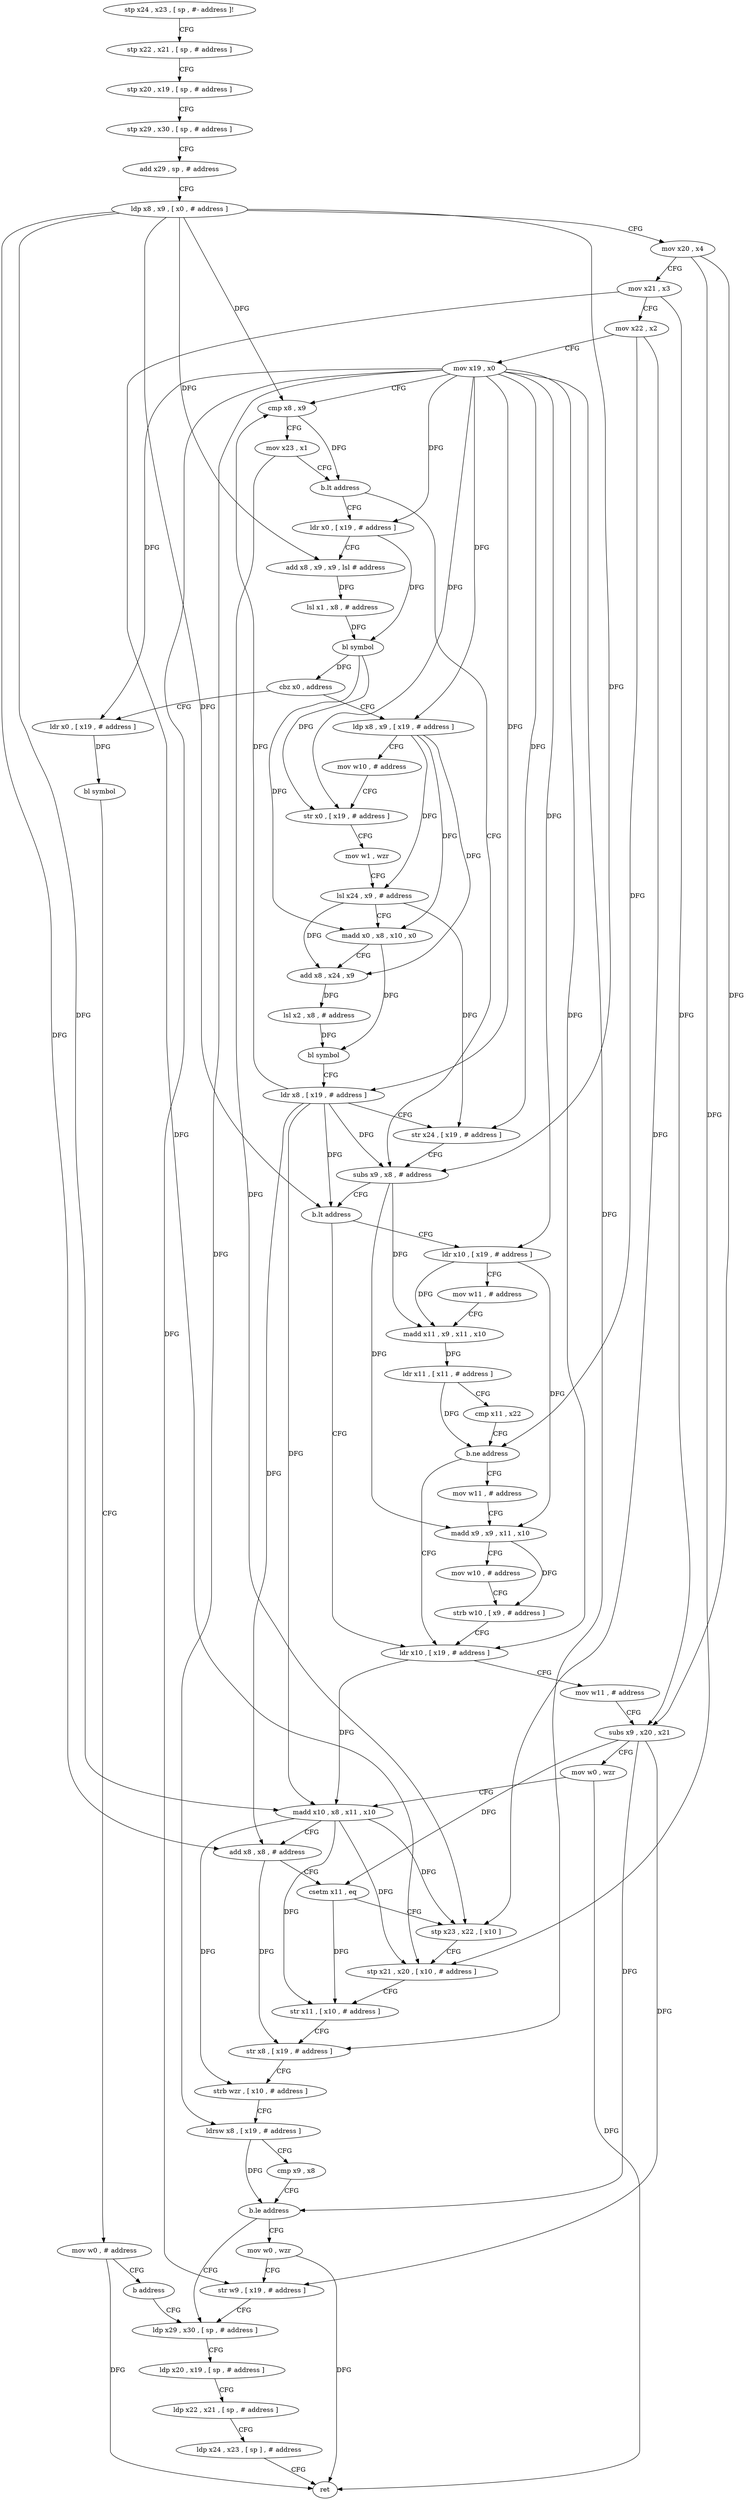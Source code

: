 digraph "func" {
"4252508" [label = "stp x24 , x23 , [ sp , #- address ]!" ]
"4252512" [label = "stp x22 , x21 , [ sp , # address ]" ]
"4252516" [label = "stp x20 , x19 , [ sp , # address ]" ]
"4252520" [label = "stp x29 , x30 , [ sp , # address ]" ]
"4252524" [label = "add x29 , sp , # address" ]
"4252528" [label = "ldp x8 , x9 , [ x0 , # address ]" ]
"4252532" [label = "mov x20 , x4" ]
"4252536" [label = "mov x21 , x3" ]
"4252540" [label = "mov x22 , x2" ]
"4252544" [label = "mov x19 , x0" ]
"4252548" [label = "cmp x8 , x9" ]
"4252552" [label = "mov x23 , x1" ]
"4252556" [label = "b.lt address" ]
"4252624" [label = "subs x9 , x8 , # address" ]
"4252560" [label = "ldr x0 , [ x19 , # address ]" ]
"4252628" [label = "b.lt address" ]
"4252672" [label = "ldr x10 , [ x19 , # address ]" ]
"4252632" [label = "ldr x10 , [ x19 , # address ]" ]
"4252564" [label = "add x8 , x9 , x9 , lsl # address" ]
"4252568" [label = "lsl x1 , x8 , # address" ]
"4252572" [label = "bl symbol" ]
"4252576" [label = "cbz x0 , address" ]
"4252760" [label = "ldr x0 , [ x19 , # address ]" ]
"4252580" [label = "ldp x8 , x9 , [ x19 , # address ]" ]
"4252676" [label = "mov w11 , # address" ]
"4252680" [label = "subs x9 , x20 , x21" ]
"4252684" [label = "mov w0 , wzr" ]
"4252688" [label = "madd x10 , x8 , x11 , x10" ]
"4252692" [label = "add x8 , x8 , # address" ]
"4252696" [label = "csetm x11 , eq" ]
"4252700" [label = "stp x23 , x22 , [ x10 ]" ]
"4252704" [label = "stp x21 , x20 , [ x10 , # address ]" ]
"4252708" [label = "str x11 , [ x10 , # address ]" ]
"4252712" [label = "str x8 , [ x19 , # address ]" ]
"4252716" [label = "strb wzr , [ x10 , # address ]" ]
"4252720" [label = "ldrsw x8 , [ x19 , # address ]" ]
"4252724" [label = "cmp x9 , x8" ]
"4252728" [label = "b.le address" ]
"4252740" [label = "ldp x29 , x30 , [ sp , # address ]" ]
"4252732" [label = "mov w0 , wzr" ]
"4252636" [label = "mov w11 , # address" ]
"4252640" [label = "madd x11 , x9 , x11 , x10" ]
"4252644" [label = "ldr x11 , [ x11 , # address ]" ]
"4252648" [label = "cmp x11 , x22" ]
"4252652" [label = "b.ne address" ]
"4252656" [label = "mov w11 , # address" ]
"4252764" [label = "bl symbol" ]
"4252768" [label = "mov w0 , # address" ]
"4252772" [label = "b address" ]
"4252584" [label = "mov w10 , # address" ]
"4252588" [label = "str x0 , [ x19 , # address ]" ]
"4252592" [label = "mov w1 , wzr" ]
"4252596" [label = "lsl x24 , x9 , # address" ]
"4252600" [label = "madd x0 , x8 , x10 , x0" ]
"4252604" [label = "add x8 , x24 , x9" ]
"4252608" [label = "lsl x2 , x8 , # address" ]
"4252612" [label = "bl symbol" ]
"4252616" [label = "ldr x8 , [ x19 , # address ]" ]
"4252620" [label = "str x24 , [ x19 , # address ]" ]
"4252744" [label = "ldp x20 , x19 , [ sp , # address ]" ]
"4252748" [label = "ldp x22 , x21 , [ sp , # address ]" ]
"4252752" [label = "ldp x24 , x23 , [ sp ] , # address" ]
"4252756" [label = "ret" ]
"4252736" [label = "str w9 , [ x19 , # address ]" ]
"4252660" [label = "madd x9 , x9 , x11 , x10" ]
"4252664" [label = "mov w10 , # address" ]
"4252668" [label = "strb w10 , [ x9 , # address ]" ]
"4252508" -> "4252512" [ label = "CFG" ]
"4252512" -> "4252516" [ label = "CFG" ]
"4252516" -> "4252520" [ label = "CFG" ]
"4252520" -> "4252524" [ label = "CFG" ]
"4252524" -> "4252528" [ label = "CFG" ]
"4252528" -> "4252532" [ label = "CFG" ]
"4252528" -> "4252548" [ label = "DFG" ]
"4252528" -> "4252624" [ label = "DFG" ]
"4252528" -> "4252628" [ label = "DFG" ]
"4252528" -> "4252688" [ label = "DFG" ]
"4252528" -> "4252692" [ label = "DFG" ]
"4252528" -> "4252564" [ label = "DFG" ]
"4252532" -> "4252536" [ label = "CFG" ]
"4252532" -> "4252680" [ label = "DFG" ]
"4252532" -> "4252704" [ label = "DFG" ]
"4252536" -> "4252540" [ label = "CFG" ]
"4252536" -> "4252680" [ label = "DFG" ]
"4252536" -> "4252704" [ label = "DFG" ]
"4252540" -> "4252544" [ label = "CFG" ]
"4252540" -> "4252652" [ label = "DFG" ]
"4252540" -> "4252700" [ label = "DFG" ]
"4252544" -> "4252548" [ label = "CFG" ]
"4252544" -> "4252560" [ label = "DFG" ]
"4252544" -> "4252672" [ label = "DFG" ]
"4252544" -> "4252632" [ label = "DFG" ]
"4252544" -> "4252760" [ label = "DFG" ]
"4252544" -> "4252580" [ label = "DFG" ]
"4252544" -> "4252588" [ label = "DFG" ]
"4252544" -> "4252616" [ label = "DFG" ]
"4252544" -> "4252620" [ label = "DFG" ]
"4252544" -> "4252712" [ label = "DFG" ]
"4252544" -> "4252720" [ label = "DFG" ]
"4252544" -> "4252736" [ label = "DFG" ]
"4252548" -> "4252552" [ label = "CFG" ]
"4252548" -> "4252556" [ label = "DFG" ]
"4252552" -> "4252556" [ label = "CFG" ]
"4252552" -> "4252700" [ label = "DFG" ]
"4252556" -> "4252624" [ label = "CFG" ]
"4252556" -> "4252560" [ label = "CFG" ]
"4252624" -> "4252628" [ label = "CFG" ]
"4252624" -> "4252640" [ label = "DFG" ]
"4252624" -> "4252660" [ label = "DFG" ]
"4252560" -> "4252564" [ label = "CFG" ]
"4252560" -> "4252572" [ label = "DFG" ]
"4252628" -> "4252672" [ label = "CFG" ]
"4252628" -> "4252632" [ label = "CFG" ]
"4252672" -> "4252676" [ label = "CFG" ]
"4252672" -> "4252688" [ label = "DFG" ]
"4252632" -> "4252636" [ label = "CFG" ]
"4252632" -> "4252640" [ label = "DFG" ]
"4252632" -> "4252660" [ label = "DFG" ]
"4252564" -> "4252568" [ label = "DFG" ]
"4252568" -> "4252572" [ label = "DFG" ]
"4252572" -> "4252576" [ label = "DFG" ]
"4252572" -> "4252588" [ label = "DFG" ]
"4252572" -> "4252600" [ label = "DFG" ]
"4252576" -> "4252760" [ label = "CFG" ]
"4252576" -> "4252580" [ label = "CFG" ]
"4252760" -> "4252764" [ label = "DFG" ]
"4252580" -> "4252584" [ label = "CFG" ]
"4252580" -> "4252600" [ label = "DFG" ]
"4252580" -> "4252596" [ label = "DFG" ]
"4252580" -> "4252604" [ label = "DFG" ]
"4252676" -> "4252680" [ label = "CFG" ]
"4252680" -> "4252684" [ label = "CFG" ]
"4252680" -> "4252728" [ label = "DFG" ]
"4252680" -> "4252736" [ label = "DFG" ]
"4252680" -> "4252696" [ label = "DFG" ]
"4252684" -> "4252688" [ label = "CFG" ]
"4252684" -> "4252756" [ label = "DFG" ]
"4252688" -> "4252692" [ label = "CFG" ]
"4252688" -> "4252700" [ label = "DFG" ]
"4252688" -> "4252704" [ label = "DFG" ]
"4252688" -> "4252708" [ label = "DFG" ]
"4252688" -> "4252716" [ label = "DFG" ]
"4252692" -> "4252696" [ label = "CFG" ]
"4252692" -> "4252712" [ label = "DFG" ]
"4252696" -> "4252700" [ label = "CFG" ]
"4252696" -> "4252708" [ label = "DFG" ]
"4252700" -> "4252704" [ label = "CFG" ]
"4252704" -> "4252708" [ label = "CFG" ]
"4252708" -> "4252712" [ label = "CFG" ]
"4252712" -> "4252716" [ label = "CFG" ]
"4252716" -> "4252720" [ label = "CFG" ]
"4252720" -> "4252724" [ label = "CFG" ]
"4252720" -> "4252728" [ label = "DFG" ]
"4252724" -> "4252728" [ label = "CFG" ]
"4252728" -> "4252740" [ label = "CFG" ]
"4252728" -> "4252732" [ label = "CFG" ]
"4252740" -> "4252744" [ label = "CFG" ]
"4252732" -> "4252736" [ label = "CFG" ]
"4252732" -> "4252756" [ label = "DFG" ]
"4252636" -> "4252640" [ label = "CFG" ]
"4252640" -> "4252644" [ label = "DFG" ]
"4252644" -> "4252648" [ label = "CFG" ]
"4252644" -> "4252652" [ label = "DFG" ]
"4252648" -> "4252652" [ label = "CFG" ]
"4252652" -> "4252672" [ label = "CFG" ]
"4252652" -> "4252656" [ label = "CFG" ]
"4252656" -> "4252660" [ label = "CFG" ]
"4252764" -> "4252768" [ label = "CFG" ]
"4252768" -> "4252772" [ label = "CFG" ]
"4252768" -> "4252756" [ label = "DFG" ]
"4252772" -> "4252740" [ label = "CFG" ]
"4252584" -> "4252588" [ label = "CFG" ]
"4252588" -> "4252592" [ label = "CFG" ]
"4252592" -> "4252596" [ label = "CFG" ]
"4252596" -> "4252600" [ label = "CFG" ]
"4252596" -> "4252604" [ label = "DFG" ]
"4252596" -> "4252620" [ label = "DFG" ]
"4252600" -> "4252604" [ label = "CFG" ]
"4252600" -> "4252612" [ label = "DFG" ]
"4252604" -> "4252608" [ label = "DFG" ]
"4252608" -> "4252612" [ label = "DFG" ]
"4252612" -> "4252616" [ label = "CFG" ]
"4252616" -> "4252620" [ label = "CFG" ]
"4252616" -> "4252624" [ label = "DFG" ]
"4252616" -> "4252628" [ label = "DFG" ]
"4252616" -> "4252688" [ label = "DFG" ]
"4252616" -> "4252692" [ label = "DFG" ]
"4252616" -> "4252548" [ label = "DFG" ]
"4252620" -> "4252624" [ label = "CFG" ]
"4252744" -> "4252748" [ label = "CFG" ]
"4252748" -> "4252752" [ label = "CFG" ]
"4252752" -> "4252756" [ label = "CFG" ]
"4252736" -> "4252740" [ label = "CFG" ]
"4252660" -> "4252664" [ label = "CFG" ]
"4252660" -> "4252668" [ label = "DFG" ]
"4252664" -> "4252668" [ label = "CFG" ]
"4252668" -> "4252672" [ label = "CFG" ]
}
